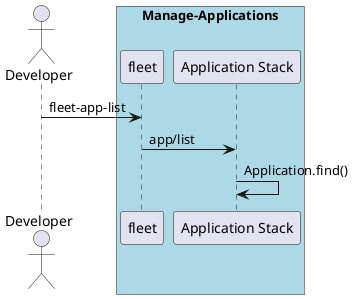 @startuml
Actor "Developer" as A

box "Manage-Applications" #lightblue
participant "fleet" as S
A -> S : fleet-app-list
participant "Application Stack" as AS
S -> AS : app/list
AS -> AS : Application.find()
end box

@enduml
